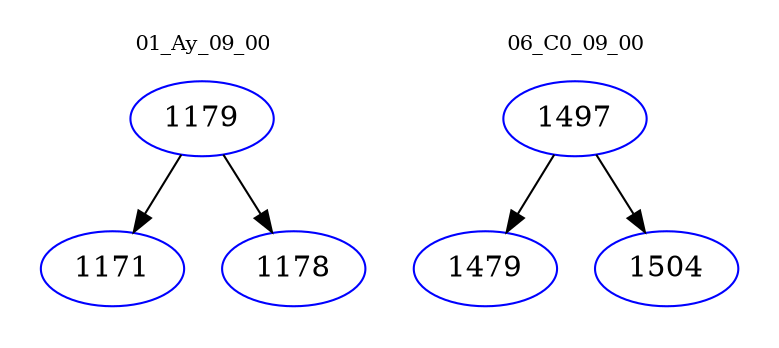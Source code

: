 digraph{
subgraph cluster_0 {
color = white
label = "01_Ay_09_00";
fontsize=10;
T0_1179 [label="1179", color="blue"]
T0_1179 -> T0_1171 [color="black"]
T0_1171 [label="1171", color="blue"]
T0_1179 -> T0_1178 [color="black"]
T0_1178 [label="1178", color="blue"]
}
subgraph cluster_1 {
color = white
label = "06_C0_09_00";
fontsize=10;
T1_1497 [label="1497", color="blue"]
T1_1497 -> T1_1479 [color="black"]
T1_1479 [label="1479", color="blue"]
T1_1497 -> T1_1504 [color="black"]
T1_1504 [label="1504", color="blue"]
}
}
